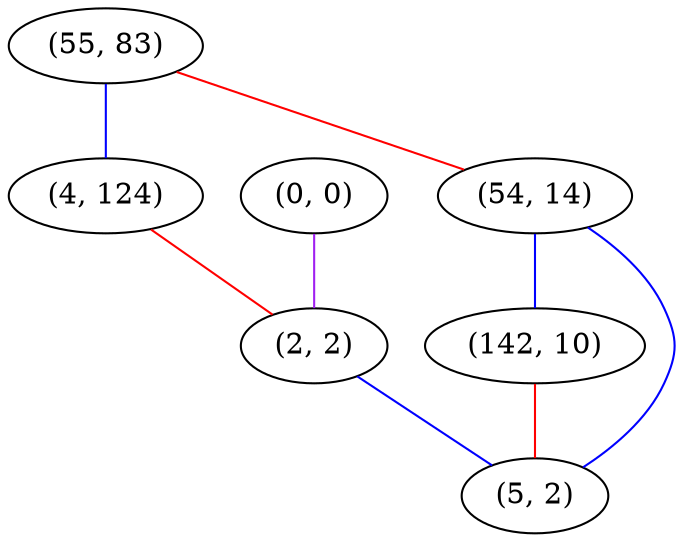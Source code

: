 graph "" {
"(55, 83)";
"(4, 124)";
"(0, 0)";
"(54, 14)";
"(142, 10)";
"(2, 2)";
"(5, 2)";
"(55, 83)" -- "(4, 124)"  [color=blue, key=0, weight=3];
"(55, 83)" -- "(54, 14)"  [color=red, key=0, weight=1];
"(4, 124)" -- "(2, 2)"  [color=red, key=0, weight=1];
"(0, 0)" -- "(2, 2)"  [color=purple, key=0, weight=4];
"(54, 14)" -- "(142, 10)"  [color=blue, key=0, weight=3];
"(54, 14)" -- "(5, 2)"  [color=blue, key=0, weight=3];
"(142, 10)" -- "(5, 2)"  [color=red, key=0, weight=1];
"(2, 2)" -- "(5, 2)"  [color=blue, key=0, weight=3];
}
